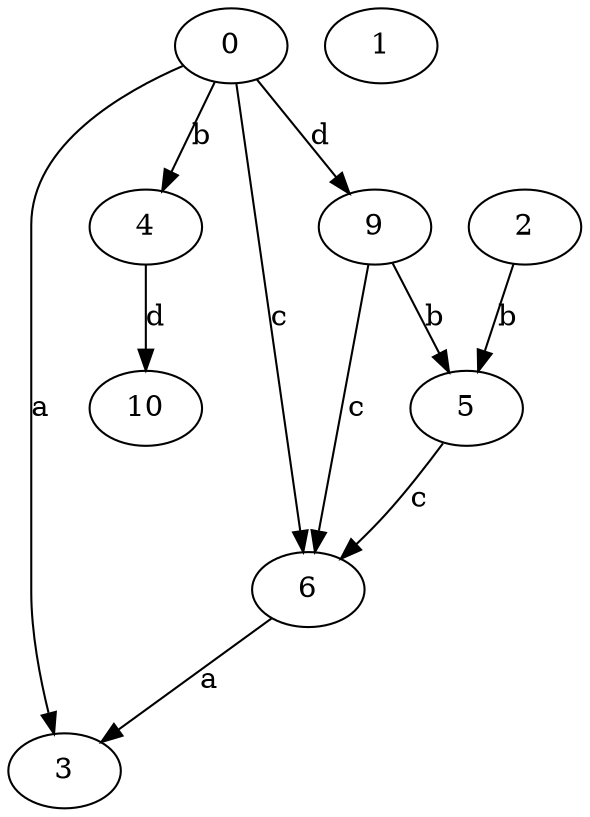 strict digraph  {
0;
2;
3;
4;
5;
6;
1;
9;
10;
0 -> 3  [label=a];
0 -> 4  [label=b];
0 -> 6  [label=c];
0 -> 9  [label=d];
2 -> 5  [label=b];
4 -> 10  [label=d];
5 -> 6  [label=c];
6 -> 3  [label=a];
9 -> 5  [label=b];
9 -> 6  [label=c];
}
